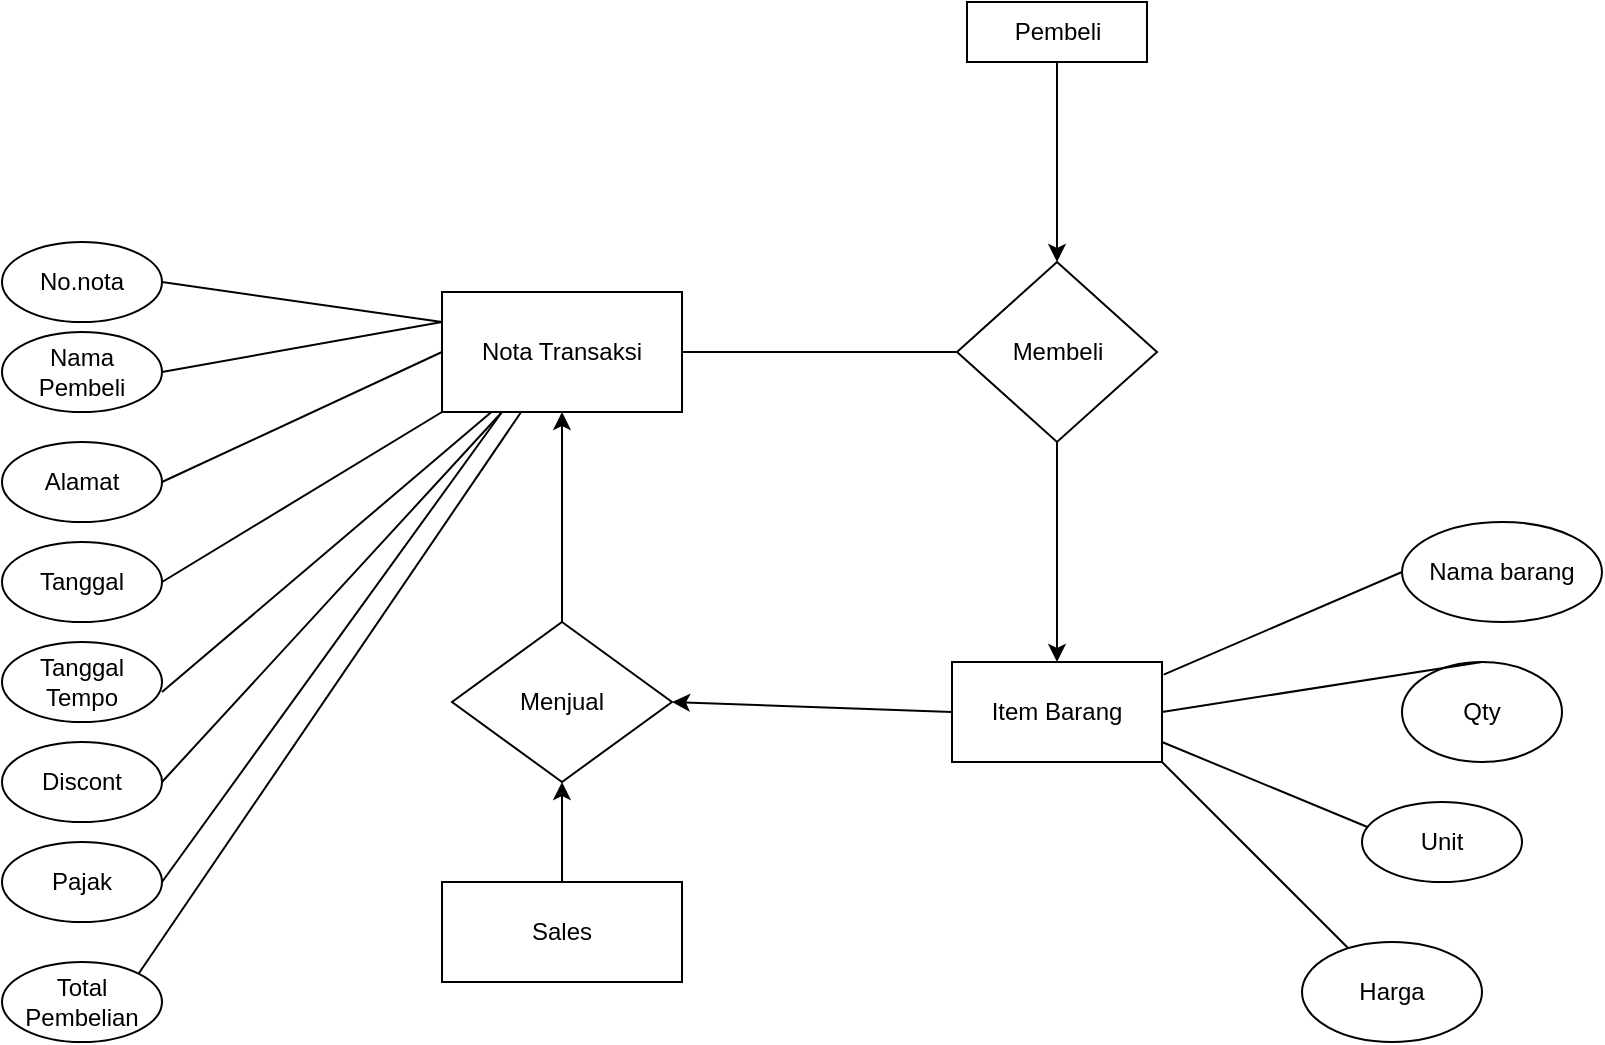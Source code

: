 <mxfile version="14.5.1" type="device"><diagram id="R2lEEEUBdFMjLlhIrx00" name="Page-1"><mxGraphModel dx="852" dy="494" grid="1" gridSize="10" guides="1" tooltips="1" connect="1" arrows="1" fold="1" page="0" pageScale="1" pageWidth="850" pageHeight="1100" math="0" shadow="0" extFonts="Permanent Marker^https://fonts.googleapis.com/css?family=Permanent+Marker"><root><mxCell id="0"/><mxCell id="1" parent="0"/><mxCell id="7rPu9gNeazr0N6H9hkdd-3" style="edgeStyle=orthogonalEdgeStyle;rounded=0;orthogonalLoop=1;jettySize=auto;html=1;entryX=0.5;entryY=0;entryDx=0;entryDy=0;" parent="1" source="7rPu9gNeazr0N6H9hkdd-1" target="7rPu9gNeazr0N6H9hkdd-2" edge="1"><mxGeometry relative="1" as="geometry"/></mxCell><mxCell id="7rPu9gNeazr0N6H9hkdd-1" value="Pembeli" style="rounded=0;whiteSpace=wrap;html=1;" parent="1" vertex="1"><mxGeometry x="642.5" y="90" width="90" height="30" as="geometry"/></mxCell><mxCell id="7rPu9gNeazr0N6H9hkdd-6" style="edgeStyle=orthogonalEdgeStyle;rounded=0;orthogonalLoop=1;jettySize=auto;html=1;" parent="1" source="7rPu9gNeazr0N6H9hkdd-2" target="7rPu9gNeazr0N6H9hkdd-4" edge="1"><mxGeometry relative="1" as="geometry"/></mxCell><mxCell id="7rPu9gNeazr0N6H9hkdd-2" value="Membeli" style="rhombus;whiteSpace=wrap;html=1;" parent="1" vertex="1"><mxGeometry x="637.5" y="220" width="100" height="90" as="geometry"/></mxCell><mxCell id="7rPu9gNeazr0N6H9hkdd-4" value="Item Barang" style="rounded=0;whiteSpace=wrap;html=1;" parent="1" vertex="1"><mxGeometry x="635" y="420" width="105" height="50" as="geometry"/></mxCell><mxCell id="7rPu9gNeazr0N6H9hkdd-8" value="Nama barang" style="ellipse;whiteSpace=wrap;html=1;" parent="1" vertex="1"><mxGeometry x="860" y="350" width="100" height="50" as="geometry"/></mxCell><mxCell id="7rPu9gNeazr0N6H9hkdd-9" value="Qty" style="ellipse;whiteSpace=wrap;html=1;" parent="1" vertex="1"><mxGeometry x="860" y="420" width="80" height="50" as="geometry"/></mxCell><mxCell id="7rPu9gNeazr0N6H9hkdd-10" value="Harga" style="ellipse;whiteSpace=wrap;html=1;" parent="1" vertex="1"><mxGeometry x="810" y="560" width="90" height="50" as="geometry"/></mxCell><mxCell id="7rPu9gNeazr0N6H9hkdd-11" value="Unit" style="ellipse;whiteSpace=wrap;html=1;" parent="1" vertex="1"><mxGeometry x="840" y="490" width="80" height="40" as="geometry"/></mxCell><mxCell id="7rPu9gNeazr0N6H9hkdd-12" value="" style="endArrow=none;html=1;exitX=0;exitY=0.5;exitDx=0;exitDy=0;entryX=1.008;entryY=0.127;entryDx=0;entryDy=0;entryPerimeter=0;" parent="1" source="7rPu9gNeazr0N6H9hkdd-8" target="7rPu9gNeazr0N6H9hkdd-4" edge="1"><mxGeometry width="50" height="50" relative="1" as="geometry"><mxPoint x="930" y="380" as="sourcePoint"/><mxPoint x="980" y="330" as="targetPoint"/><Array as="points"/></mxGeometry></mxCell><mxCell id="7rPu9gNeazr0N6H9hkdd-13" value="" style="endArrow=none;html=1;exitX=0.5;exitY=0;exitDx=0;exitDy=0;entryX=1;entryY=0.5;entryDx=0;entryDy=0;" parent="1" source="7rPu9gNeazr0N6H9hkdd-9" target="7rPu9gNeazr0N6H9hkdd-4" edge="1"><mxGeometry width="50" height="50" relative="1" as="geometry"><mxPoint x="1020" y="355" as="sourcePoint"/><mxPoint x="962.33" y="340.4" as="targetPoint"/><Array as="points"/></mxGeometry></mxCell><mxCell id="7rPu9gNeazr0N6H9hkdd-14" value="" style="endArrow=none;html=1;entryX=1;entryY=1;entryDx=0;entryDy=0;" parent="1" source="7rPu9gNeazr0N6H9hkdd-10" target="7rPu9gNeazr0N6H9hkdd-4" edge="1"><mxGeometry width="50" height="50" relative="1" as="geometry"><mxPoint x="1020" y="390" as="sourcePoint"/><mxPoint x="891.237" y="349.946" as="targetPoint"/><Array as="points"/></mxGeometry></mxCell><mxCell id="7rPu9gNeazr0N6H9hkdd-15" value="" style="endArrow=none;html=1;exitX=0.034;exitY=0.313;exitDx=0;exitDy=0;exitPerimeter=0;" parent="1" source="7rPu9gNeazr0N6H9hkdd-11" edge="1"><mxGeometry width="50" height="50" relative="1" as="geometry"><mxPoint x="797.8" y="390.0" as="sourcePoint"/><mxPoint x="740" y="460" as="targetPoint"/><Array as="points"/></mxGeometry></mxCell><mxCell id="lHOxLO_B225qqaTbtFj9-2" style="edgeStyle=orthogonalEdgeStyle;rounded=0;orthogonalLoop=1;jettySize=auto;html=1;" parent="1" source="7rPu9gNeazr0N6H9hkdd-17" target="7rPu9gNeazr0N6H9hkdd-27" edge="1"><mxGeometry relative="1" as="geometry"/></mxCell><mxCell id="7rPu9gNeazr0N6H9hkdd-17" value="Menjual" style="rhombus;whiteSpace=wrap;html=1;" parent="1" vertex="1"><mxGeometry x="385" y="400" width="110" height="80" as="geometry"/></mxCell><mxCell id="7rPu9gNeazr0N6H9hkdd-22" style="edgeStyle=orthogonalEdgeStyle;rounded=0;orthogonalLoop=1;jettySize=auto;html=1;entryX=0.5;entryY=1;entryDx=0;entryDy=0;" parent="1" source="7rPu9gNeazr0N6H9hkdd-18" target="7rPu9gNeazr0N6H9hkdd-17" edge="1"><mxGeometry relative="1" as="geometry"/></mxCell><mxCell id="7rPu9gNeazr0N6H9hkdd-18" value="Sales" style="rounded=0;whiteSpace=wrap;html=1;" parent="1" vertex="1"><mxGeometry x="380" y="530" width="120" height="50" as="geometry"/></mxCell><mxCell id="7rPu9gNeazr0N6H9hkdd-27" value="Nota Transaksi" style="rounded=0;whiteSpace=wrap;html=1;" parent="1" vertex="1"><mxGeometry x="380" y="235" width="120" height="60" as="geometry"/></mxCell><mxCell id="7rPu9gNeazr0N6H9hkdd-30" value="No.nota" style="ellipse;whiteSpace=wrap;html=1;" parent="1" vertex="1"><mxGeometry x="160" y="210" width="80" height="40" as="geometry"/></mxCell><mxCell id="7rPu9gNeazr0N6H9hkdd-31" value="Nama&lt;br&gt;Pembeli" style="ellipse;whiteSpace=wrap;html=1;" parent="1" vertex="1"><mxGeometry x="160" y="255" width="80" height="40" as="geometry"/></mxCell><mxCell id="7rPu9gNeazr0N6H9hkdd-32" value="Alamat" style="ellipse;whiteSpace=wrap;html=1;" parent="1" vertex="1"><mxGeometry x="160" y="310" width="80" height="40" as="geometry"/></mxCell><mxCell id="7rPu9gNeazr0N6H9hkdd-33" value="Tanggal" style="ellipse;whiteSpace=wrap;html=1;" parent="1" vertex="1"><mxGeometry x="160" y="360" width="80" height="40" as="geometry"/></mxCell><mxCell id="7rPu9gNeazr0N6H9hkdd-34" value="" style="endArrow=none;html=1;entryX=0;entryY=0.25;entryDx=0;entryDy=0;exitX=1;exitY=0.5;exitDx=0;exitDy=0;" parent="1" source="7rPu9gNeazr0N6H9hkdd-30" target="7rPu9gNeazr0N6H9hkdd-27" edge="1"><mxGeometry width="50" height="50" relative="1" as="geometry"><mxPoint x="240" y="280" as="sourcePoint"/><mxPoint x="290" y="230" as="targetPoint"/></mxGeometry></mxCell><mxCell id="7rPu9gNeazr0N6H9hkdd-35" value="" style="endArrow=none;html=1;exitX=1;exitY=0.5;exitDx=0;exitDy=0;" parent="1" source="7rPu9gNeazr0N6H9hkdd-31" edge="1"><mxGeometry width="50" height="50" relative="1" as="geometry"><mxPoint x="250" y="290" as="sourcePoint"/><mxPoint x="380" y="250" as="targetPoint"/><Array as="points"/></mxGeometry></mxCell><mxCell id="7rPu9gNeazr0N6H9hkdd-36" value="" style="endArrow=none;html=1;exitX=1;exitY=0.5;exitDx=0;exitDy=0;entryX=0;entryY=0.5;entryDx=0;entryDy=0;" parent="1" source="7rPu9gNeazr0N6H9hkdd-32" target="7rPu9gNeazr0N6H9hkdd-27" edge="1"><mxGeometry width="50" height="50" relative="1" as="geometry"><mxPoint x="240" y="400" as="sourcePoint"/><mxPoint x="360" y="420" as="targetPoint"/><Array as="points"/></mxGeometry></mxCell><mxCell id="7rPu9gNeazr0N6H9hkdd-37" value="" style="endArrow=none;html=1;exitX=1;exitY=0.5;exitDx=0;exitDy=0;entryX=0;entryY=1;entryDx=0;entryDy=0;" parent="1" source="7rPu9gNeazr0N6H9hkdd-33" target="7rPu9gNeazr0N6H9hkdd-27" edge="1"><mxGeometry width="50" height="50" relative="1" as="geometry"><mxPoint x="240" y="460" as="sourcePoint"/><mxPoint x="360" y="440" as="targetPoint"/><Array as="points"/></mxGeometry></mxCell><mxCell id="lHOxLO_B225qqaTbtFj9-1" value="" style="endArrow=classic;html=1;exitX=0;exitY=0.5;exitDx=0;exitDy=0;entryX=1;entryY=0.5;entryDx=0;entryDy=0;" parent="1" source="7rPu9gNeazr0N6H9hkdd-4" target="7rPu9gNeazr0N6H9hkdd-17" edge="1"><mxGeometry width="50" height="50" relative="1" as="geometry"><mxPoint x="540" y="350" as="sourcePoint"/><mxPoint x="590" y="300" as="targetPoint"/><Array as="points"/></mxGeometry></mxCell><mxCell id="lHOxLO_B225qqaTbtFj9-4" value="" style="endArrow=none;html=1;entryX=0;entryY=0.5;entryDx=0;entryDy=0;exitX=1;exitY=0.5;exitDx=0;exitDy=0;" parent="1" source="7rPu9gNeazr0N6H9hkdd-27" target="7rPu9gNeazr0N6H9hkdd-2" edge="1"><mxGeometry width="50" height="50" relative="1" as="geometry"><mxPoint x="540" y="350" as="sourcePoint"/><mxPoint x="590" y="300" as="targetPoint"/><Array as="points"/></mxGeometry></mxCell><mxCell id="sytGs4Y_y-VL6r6CPOvQ-1" value="Tanggal Tempo" style="ellipse;whiteSpace=wrap;html=1;" parent="1" vertex="1"><mxGeometry x="160" y="410" width="80" height="40" as="geometry"/></mxCell><mxCell id="sytGs4Y_y-VL6r6CPOvQ-2" value="Discont" style="ellipse;whiteSpace=wrap;html=1;" parent="1" vertex="1"><mxGeometry x="160" y="460" width="80" height="40" as="geometry"/></mxCell><mxCell id="sytGs4Y_y-VL6r6CPOvQ-3" value="Pajak" style="ellipse;whiteSpace=wrap;html=1;" parent="1" vertex="1"><mxGeometry x="160" y="510" width="80" height="40" as="geometry"/></mxCell><mxCell id="sytGs4Y_y-VL6r6CPOvQ-4" value="" style="endArrow=none;html=1;exitX=1;exitY=0.5;exitDx=0;exitDy=0;" parent="1" target="7rPu9gNeazr0N6H9hkdd-27" edge="1"><mxGeometry width="50" height="50" relative="1" as="geometry"><mxPoint x="240" y="435" as="sourcePoint"/><mxPoint x="380" y="350" as="targetPoint"/><Array as="points"/></mxGeometry></mxCell><mxCell id="sytGs4Y_y-VL6r6CPOvQ-5" value="" style="endArrow=none;html=1;exitX=1;exitY=0.5;exitDx=0;exitDy=0;entryX=0.25;entryY=1;entryDx=0;entryDy=0;" parent="1" target="7rPu9gNeazr0N6H9hkdd-27" edge="1"><mxGeometry width="50" height="50" relative="1" as="geometry"><mxPoint x="240" y="480" as="sourcePoint"/><mxPoint x="404.706" y="340" as="targetPoint"/><Array as="points"/></mxGeometry></mxCell><mxCell id="sytGs4Y_y-VL6r6CPOvQ-6" value="" style="endArrow=none;html=1;exitX=1;exitY=0.5;exitDx=0;exitDy=0;entryX=0.25;entryY=1;entryDx=0;entryDy=0;" parent="1" target="7rPu9gNeazr0N6H9hkdd-27" edge="1"><mxGeometry width="50" height="50" relative="1" as="geometry"><mxPoint x="240" y="530" as="sourcePoint"/><mxPoint x="410" y="345" as="targetPoint"/><Array as="points"/></mxGeometry></mxCell><mxCell id="Gm18BQ4x1vFmqFWeAcZ9-1" value="Total Pembelian" style="ellipse;whiteSpace=wrap;html=1;" vertex="1" parent="1"><mxGeometry x="160" y="570" width="80" height="40" as="geometry"/></mxCell><mxCell id="Gm18BQ4x1vFmqFWeAcZ9-2" value="" style="endArrow=none;html=1;exitX=1;exitY=0;exitDx=0;exitDy=0;" edge="1" parent="1" source="Gm18BQ4x1vFmqFWeAcZ9-1" target="7rPu9gNeazr0N6H9hkdd-27"><mxGeometry width="50" height="50" relative="1" as="geometry"><mxPoint x="370" y="410" as="sourcePoint"/><mxPoint x="420" y="360" as="targetPoint"/></mxGeometry></mxCell></root></mxGraphModel></diagram></mxfile>
